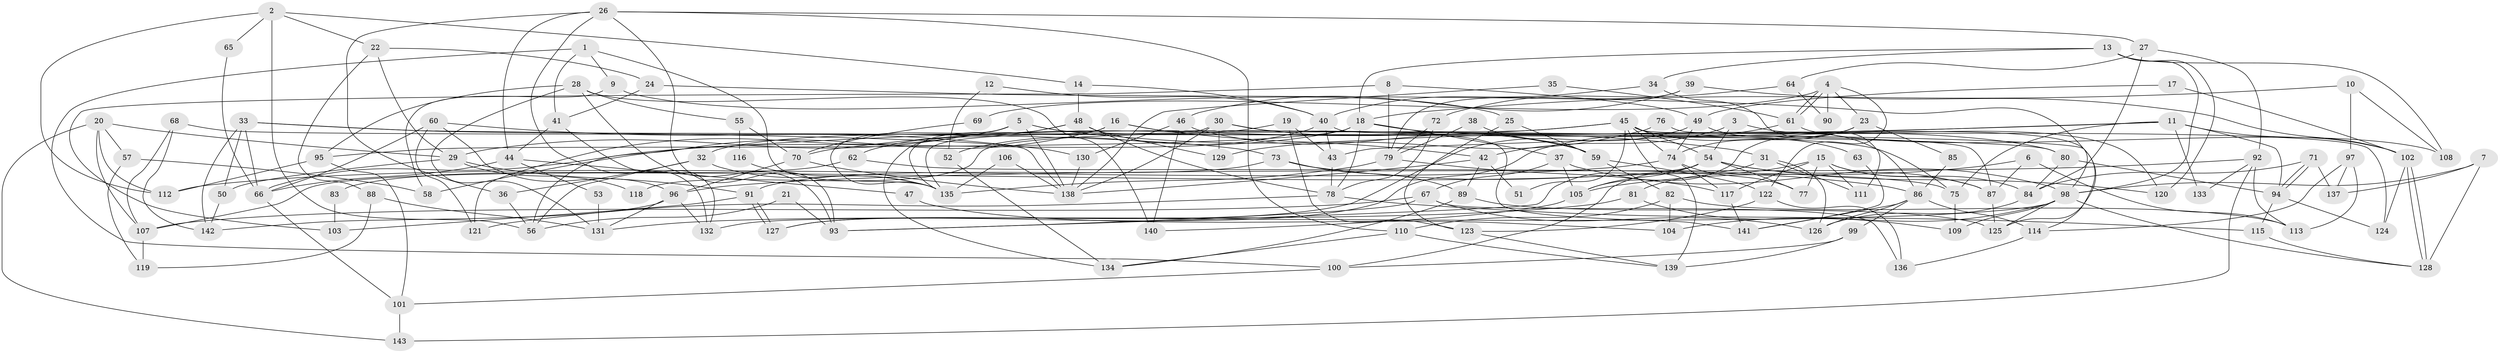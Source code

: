 // coarse degree distribution, {9: 0.044444444444444446, 17: 0.022222222222222223, 16: 0.022222222222222223, 14: 0.022222222222222223, 10: 0.06666666666666667, 8: 0.06666666666666667, 3: 0.1111111111111111, 4: 0.17777777777777778, 13: 0.044444444444444446, 2: 0.13333333333333333, 6: 0.022222222222222223, 5: 0.08888888888888889, 7: 0.044444444444444446, 21: 0.022222222222222223, 12: 0.06666666666666667, 11: 0.022222222222222223, 20: 0.022222222222222223}
// Generated by graph-tools (version 1.1) at 2025/18/03/04/25 18:18:45]
// undirected, 143 vertices, 286 edges
graph export_dot {
graph [start="1"]
  node [color=gray90,style=filled];
  1;
  2;
  3;
  4;
  5;
  6;
  7;
  8;
  9;
  10;
  11;
  12;
  13;
  14;
  15;
  16;
  17;
  18;
  19;
  20;
  21;
  22;
  23;
  24;
  25;
  26;
  27;
  28;
  29;
  30;
  31;
  32;
  33;
  34;
  35;
  36;
  37;
  38;
  39;
  40;
  41;
  42;
  43;
  44;
  45;
  46;
  47;
  48;
  49;
  50;
  51;
  52;
  53;
  54;
  55;
  56;
  57;
  58;
  59;
  60;
  61;
  62;
  63;
  64;
  65;
  66;
  67;
  68;
  69;
  70;
  71;
  72;
  73;
  74;
  75;
  76;
  77;
  78;
  79;
  80;
  81;
  82;
  83;
  84;
  85;
  86;
  87;
  88;
  89;
  90;
  91;
  92;
  93;
  94;
  95;
  96;
  97;
  98;
  99;
  100;
  101;
  102;
  103;
  104;
  105;
  106;
  107;
  108;
  109;
  110;
  111;
  112;
  113;
  114;
  115;
  116;
  117;
  118;
  119;
  120;
  121;
  122;
  123;
  124;
  125;
  126;
  127;
  128;
  129;
  130;
  131;
  132;
  133;
  134;
  135;
  136;
  137;
  138;
  139;
  140;
  141;
  142;
  143;
  1 -- 41;
  1 -- 135;
  1 -- 9;
  1 -- 100;
  2 -- 56;
  2 -- 112;
  2 -- 14;
  2 -- 22;
  2 -- 65;
  3 -- 54;
  3 -- 42;
  3 -- 120;
  4 -- 61;
  4 -- 61;
  4 -- 23;
  4 -- 69;
  4 -- 90;
  4 -- 122;
  5 -- 138;
  5 -- 31;
  5 -- 29;
  5 -- 75;
  5 -- 121;
  5 -- 135;
  6 -- 105;
  6 -- 113;
  6 -- 87;
  7 -- 128;
  7 -- 137;
  7 -- 98;
  8 -- 49;
  8 -- 79;
  8 -- 103;
  9 -- 58;
  9 -- 25;
  10 -- 108;
  10 -- 18;
  10 -- 97;
  11 -- 102;
  11 -- 94;
  11 -- 43;
  11 -- 66;
  11 -- 75;
  11 -- 133;
  12 -- 40;
  12 -- 52;
  13 -- 120;
  13 -- 98;
  13 -- 18;
  13 -- 34;
  13 -- 108;
  14 -- 40;
  14 -- 48;
  15 -- 87;
  15 -- 111;
  15 -- 77;
  15 -- 81;
  15 -- 84;
  15 -- 117;
  16 -- 135;
  16 -- 42;
  16 -- 56;
  16 -- 141;
  17 -- 49;
  17 -- 102;
  18 -- 37;
  18 -- 58;
  18 -- 78;
  18 -- 80;
  18 -- 95;
  19 -- 32;
  19 -- 123;
  19 -- 43;
  20 -- 107;
  20 -- 29;
  20 -- 57;
  20 -- 112;
  20 -- 143;
  21 -- 93;
  21 -- 56;
  22 -- 29;
  22 -- 24;
  22 -- 88;
  23 -- 105;
  23 -- 74;
  23 -- 85;
  24 -- 98;
  24 -- 41;
  25 -- 123;
  25 -- 59;
  26 -- 44;
  26 -- 132;
  26 -- 27;
  26 -- 36;
  26 -- 93;
  26 -- 110;
  27 -- 84;
  27 -- 64;
  27 -- 92;
  28 -- 93;
  28 -- 95;
  28 -- 55;
  28 -- 131;
  28 -- 140;
  29 -- 91;
  29 -- 50;
  29 -- 118;
  30 -- 135;
  30 -- 138;
  30 -- 59;
  30 -- 114;
  30 -- 129;
  31 -- 100;
  31 -- 126;
  31 -- 111;
  32 -- 56;
  32 -- 135;
  32 -- 36;
  33 -- 66;
  33 -- 50;
  33 -- 73;
  33 -- 138;
  33 -- 142;
  34 -- 40;
  34 -- 111;
  35 -- 61;
  35 -- 138;
  36 -- 56;
  37 -- 105;
  37 -- 98;
  37 -- 67;
  38 -- 59;
  38 -- 79;
  39 -- 102;
  39 -- 46;
  39 -- 79;
  40 -- 43;
  40 -- 87;
  40 -- 52;
  41 -- 132;
  41 -- 44;
  42 -- 89;
  42 -- 138;
  42 -- 51;
  43 -- 78;
  44 -- 66;
  44 -- 47;
  44 -- 53;
  45 -- 54;
  45 -- 74;
  45 -- 51;
  45 -- 63;
  45 -- 70;
  45 -- 118;
  45 -- 124;
  45 -- 139;
  46 -- 59;
  46 -- 130;
  46 -- 140;
  47 -- 104;
  48 -- 78;
  48 -- 62;
  48 -- 129;
  48 -- 134;
  49 -- 74;
  49 -- 86;
  49 -- 127;
  50 -- 142;
  52 -- 134;
  53 -- 131;
  54 -- 93;
  54 -- 87;
  54 -- 77;
  54 -- 105;
  54 -- 107;
  54 -- 120;
  55 -- 70;
  55 -- 116;
  57 -- 119;
  57 -- 58;
  59 -- 82;
  59 -- 122;
  60 -- 66;
  60 -- 121;
  60 -- 96;
  60 -- 130;
  61 -- 127;
  61 -- 108;
  62 -- 75;
  62 -- 83;
  63 -- 141;
  64 -- 72;
  64 -- 90;
  65 -- 66;
  66 -- 101;
  67 -- 107;
  67 -- 93;
  67 -- 126;
  67 -- 136;
  68 -- 80;
  68 -- 142;
  68 -- 107;
  69 -- 70;
  70 -- 96;
  70 -- 138;
  71 -- 94;
  71 -- 94;
  71 -- 84;
  71 -- 137;
  72 -- 78;
  72 -- 79;
  73 -- 86;
  73 -- 89;
  73 -- 91;
  74 -- 77;
  74 -- 117;
  74 -- 112;
  75 -- 109;
  76 -- 125;
  76 -- 129;
  78 -- 115;
  78 -- 121;
  79 -- 117;
  79 -- 135;
  80 -- 84;
  80 -- 94;
  81 -- 109;
  81 -- 131;
  82 -- 113;
  82 -- 104;
  82 -- 110;
  83 -- 103;
  84 -- 126;
  85 -- 86;
  86 -- 114;
  86 -- 99;
  86 -- 126;
  86 -- 141;
  87 -- 125;
  88 -- 131;
  88 -- 119;
  89 -- 134;
  89 -- 125;
  91 -- 127;
  91 -- 127;
  91 -- 103;
  92 -- 96;
  92 -- 113;
  92 -- 133;
  92 -- 143;
  94 -- 115;
  94 -- 124;
  95 -- 112;
  95 -- 101;
  96 -- 131;
  96 -- 132;
  96 -- 142;
  97 -- 114;
  97 -- 113;
  97 -- 137;
  98 -- 128;
  98 -- 104;
  98 -- 109;
  98 -- 125;
  98 -- 132;
  99 -- 139;
  99 -- 100;
  100 -- 101;
  101 -- 143;
  102 -- 124;
  102 -- 128;
  102 -- 128;
  105 -- 140;
  106 -- 135;
  106 -- 138;
  107 -- 119;
  110 -- 134;
  110 -- 139;
  114 -- 136;
  115 -- 128;
  116 -- 135;
  117 -- 141;
  122 -- 123;
  122 -- 136;
  123 -- 139;
  130 -- 138;
}
